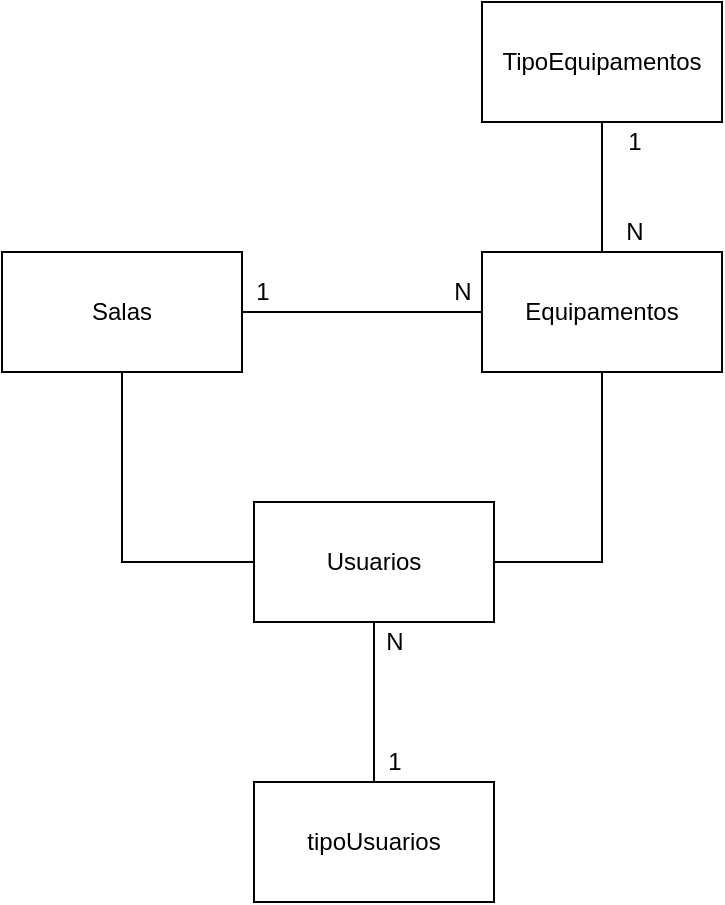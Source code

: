 <mxfile version="14.6.13" type="device" pages="2"><diagram id="Zsr2hlqD1hcVBy3ybhIA" name="Conceitual"><mxGraphModel dx="1024" dy="592" grid="1" gridSize="10" guides="1" tooltips="1" connect="1" arrows="1" fold="1" page="1" pageScale="1" pageWidth="827" pageHeight="1169" math="0" shadow="0"><root><mxCell id="0"/><mxCell id="1" parent="0"/><mxCell id="ZNLv7zjUptRaJZ4koSi--1" style="edgeStyle=orthogonalEdgeStyle;rounded=0;orthogonalLoop=1;jettySize=auto;html=1;entryX=0;entryY=0.5;entryDx=0;entryDy=0;endArrow=none;endFill=0;" parent="1" source="aLh57zyEg-aMdnWSwELv-1" target="aLh57zyEg-aMdnWSwELv-2" edge="1"><mxGeometry relative="1" as="geometry"/></mxCell><mxCell id="aLh57zyEg-aMdnWSwELv-1" value="Salas" style="rounded=0;whiteSpace=wrap;html=1;" parent="1" vertex="1"><mxGeometry x="234" y="505" width="120" height="60" as="geometry"/></mxCell><mxCell id="aLh57zyEg-aMdnWSwELv-2" value="Equipamentos" style="rounded=0;whiteSpace=wrap;html=1;" parent="1" vertex="1"><mxGeometry x="474" y="505" width="120" height="60" as="geometry"/></mxCell><mxCell id="WijQrdAdkHWXfBpiH4Fd-2" style="edgeStyle=orthogonalEdgeStyle;rounded=0;orthogonalLoop=1;jettySize=auto;html=1;entryX=0.5;entryY=0;entryDx=0;entryDy=0;endArrow=none;endFill=0;" parent="1" source="aLh57zyEg-aMdnWSwELv-3" target="WijQrdAdkHWXfBpiH4Fd-1" edge="1"><mxGeometry relative="1" as="geometry"/></mxCell><mxCell id="OA-KdjRkIJQvFcIRlBm8-6" style="edgeStyle=orthogonalEdgeStyle;rounded=0;orthogonalLoop=1;jettySize=auto;html=1;entryX=0.5;entryY=1;entryDx=0;entryDy=0;endArrow=none;endFill=0;" edge="1" parent="1" source="aLh57zyEg-aMdnWSwELv-3" target="aLh57zyEg-aMdnWSwELv-2"><mxGeometry relative="1" as="geometry"><Array as="points"><mxPoint x="534" y="660"/></Array></mxGeometry></mxCell><mxCell id="OA-KdjRkIJQvFcIRlBm8-7" style="edgeStyle=orthogonalEdgeStyle;rounded=0;orthogonalLoop=1;jettySize=auto;html=1;entryX=0.5;entryY=1;entryDx=0;entryDy=0;endArrow=none;endFill=0;" edge="1" parent="1" source="aLh57zyEg-aMdnWSwELv-3" target="aLh57zyEg-aMdnWSwELv-1"><mxGeometry relative="1" as="geometry"/></mxCell><mxCell id="aLh57zyEg-aMdnWSwELv-3" value="Usuarios" style="rounded=0;whiteSpace=wrap;html=1;" parent="1" vertex="1"><mxGeometry x="360" y="630" width="120" height="60" as="geometry"/></mxCell><mxCell id="ZNLv7zjUptRaJZ4koSi--2" value="1" style="text;html=1;align=center;verticalAlign=middle;resizable=0;points=[];autosize=1;strokeColor=none;" parent="1" vertex="1"><mxGeometry x="354" y="515" width="20" height="20" as="geometry"/></mxCell><mxCell id="ZNLv7zjUptRaJZ4koSi--3" value="N" style="text;html=1;align=center;verticalAlign=middle;resizable=0;points=[];autosize=1;strokeColor=none;" parent="1" vertex="1"><mxGeometry x="454" y="515" width="20" height="20" as="geometry"/></mxCell><mxCell id="WijQrdAdkHWXfBpiH4Fd-1" value="tipoUsuarios" style="rounded=0;whiteSpace=wrap;html=1;" parent="1" vertex="1"><mxGeometry x="360" y="770" width="120" height="60" as="geometry"/></mxCell><mxCell id="WijQrdAdkHWXfBpiH4Fd-3" value="1" style="text;html=1;align=center;verticalAlign=middle;resizable=0;points=[];autosize=1;strokeColor=none;" parent="1" vertex="1"><mxGeometry x="420" y="750" width="20" height="20" as="geometry"/></mxCell><mxCell id="WijQrdAdkHWXfBpiH4Fd-4" value="N" style="text;html=1;align=center;verticalAlign=middle;resizable=0;points=[];autosize=1;strokeColor=none;" parent="1" vertex="1"><mxGeometry x="420" y="690" width="20" height="20" as="geometry"/></mxCell><mxCell id="OA-KdjRkIJQvFcIRlBm8-3" style="edgeStyle=orthogonalEdgeStyle;rounded=0;orthogonalLoop=1;jettySize=auto;html=1;entryX=0.5;entryY=0;entryDx=0;entryDy=0;endArrow=none;endFill=0;" edge="1" parent="1" source="OA-KdjRkIJQvFcIRlBm8-1" target="aLh57zyEg-aMdnWSwELv-2"><mxGeometry relative="1" as="geometry"/></mxCell><mxCell id="OA-KdjRkIJQvFcIRlBm8-1" value="TipoEquipamentos" style="rounded=0;whiteSpace=wrap;html=1;" vertex="1" parent="1"><mxGeometry x="474" y="380" width="120" height="60" as="geometry"/></mxCell><mxCell id="OA-KdjRkIJQvFcIRlBm8-4" value="1" style="text;html=1;align=center;verticalAlign=middle;resizable=0;points=[];autosize=1;strokeColor=none;" vertex="1" parent="1"><mxGeometry x="540" y="440" width="20" height="20" as="geometry"/></mxCell><mxCell id="OA-KdjRkIJQvFcIRlBm8-5" value="N" style="text;html=1;align=center;verticalAlign=middle;resizable=0;points=[];autosize=1;strokeColor=none;" vertex="1" parent="1"><mxGeometry x="540" y="485" width="20" height="20" as="geometry"/></mxCell></root></mxGraphModel></diagram><diagram id="dBrlgHRnrA6MNWW7PhaG" name="Lógico"><mxGraphModel dx="2875" dy="1184" grid="1" gridSize="10" guides="1" tooltips="1" connect="1" arrows="1" fold="1" page="1" pageScale="1" pageWidth="827" pageHeight="1169" math="0" shadow="0"><root><mxCell id="EWxnPBiolRJYff1L8CzT-0"/><mxCell id="EWxnPBiolRJYff1L8CzT-1" parent="EWxnPBiolRJYff1L8CzT-0"/><mxCell id="EWxnPBiolRJYff1L8CzT-2" value="Sala" style="shape=table;startSize=30;container=1;collapsible=1;childLayout=tableLayout;fixedRows=1;rowLines=0;fontStyle=1;align=center;resizeLast=1;" parent="EWxnPBiolRJYff1L8CzT-1" vertex="1"><mxGeometry x="31" y="597" width="180" height="190" as="geometry"/></mxCell><mxCell id="EWxnPBiolRJYff1L8CzT-3" value="" style="shape=partialRectangle;collapsible=0;dropTarget=0;pointerEvents=0;fillColor=none;top=0;left=0;bottom=1;right=0;points=[[0,0.5],[1,0.5]];portConstraint=eastwest;" parent="EWxnPBiolRJYff1L8CzT-2" vertex="1"><mxGeometry y="30" width="180" height="30" as="geometry"/></mxCell><mxCell id="EWxnPBiolRJYff1L8CzT-4" value="PK" style="shape=partialRectangle;connectable=0;fillColor=none;top=0;left=0;bottom=0;right=0;fontStyle=1;overflow=hidden;" parent="EWxnPBiolRJYff1L8CzT-3" vertex="1"><mxGeometry width="30" height="30" as="geometry"/></mxCell><mxCell id="EWxnPBiolRJYff1L8CzT-5" value="idSala" style="shape=partialRectangle;connectable=0;fillColor=none;top=0;left=0;bottom=0;right=0;align=left;spacingLeft=6;fontStyle=5;overflow=hidden;" parent="EWxnPBiolRJYff1L8CzT-3" vertex="1"><mxGeometry x="30" width="150" height="30" as="geometry"/></mxCell><mxCell id="lr5bVpkyt4Qk7VxLdTbU-25" value="" style="shape=partialRectangle;collapsible=0;dropTarget=0;pointerEvents=0;fillColor=none;top=0;left=0;bottom=1;right=0;points=[[0,0.5],[1,0.5]];portConstraint=eastwest;" parent="EWxnPBiolRJYff1L8CzT-2" vertex="1"><mxGeometry y="60" width="180" height="30" as="geometry"/></mxCell><mxCell id="lr5bVpkyt4Qk7VxLdTbU-26" value="FK" style="shape=partialRectangle;connectable=0;fillColor=none;top=0;left=0;bottom=0;right=0;fontStyle=1;overflow=hidden;" parent="lr5bVpkyt4Qk7VxLdTbU-25" vertex="1"><mxGeometry width="30" height="30" as="geometry"/></mxCell><mxCell id="lr5bVpkyt4Qk7VxLdTbU-27" value="idUsuario" style="shape=partialRectangle;connectable=0;fillColor=none;top=0;left=0;bottom=0;right=0;align=left;spacingLeft=6;fontStyle=5;overflow=hidden;" parent="lr5bVpkyt4Qk7VxLdTbU-25" vertex="1"><mxGeometry x="30" width="150" height="30" as="geometry"/></mxCell><mxCell id="EWxnPBiolRJYff1L8CzT-6" value="" style="shape=partialRectangle;collapsible=0;dropTarget=0;pointerEvents=0;fillColor=none;top=0;left=0;bottom=0;right=0;points=[[0,0.5],[1,0.5]];portConstraint=eastwest;" parent="EWxnPBiolRJYff1L8CzT-2" vertex="1"><mxGeometry y="90" width="180" height="30" as="geometry"/></mxCell><mxCell id="EWxnPBiolRJYff1L8CzT-7" value="" style="shape=partialRectangle;connectable=0;fillColor=none;top=0;left=0;bottom=0;right=0;editable=1;overflow=hidden;" parent="EWxnPBiolRJYff1L8CzT-6" vertex="1"><mxGeometry width="30" height="30" as="geometry"/></mxCell><mxCell id="EWxnPBiolRJYff1L8CzT-8" value="andar" style="shape=partialRectangle;connectable=0;fillColor=none;top=0;left=0;bottom=0;right=0;align=left;spacingLeft=6;overflow=hidden;" parent="EWxnPBiolRJYff1L8CzT-6" vertex="1"><mxGeometry x="30" width="150" height="30" as="geometry"/></mxCell><mxCell id="EWxnPBiolRJYff1L8CzT-9" value="" style="shape=partialRectangle;collapsible=0;dropTarget=0;pointerEvents=0;fillColor=none;top=0;left=0;bottom=0;right=0;points=[[0,0.5],[1,0.5]];portConstraint=eastwest;" parent="EWxnPBiolRJYff1L8CzT-2" vertex="1"><mxGeometry y="120" width="180" height="30" as="geometry"/></mxCell><mxCell id="EWxnPBiolRJYff1L8CzT-10" value="" style="shape=partialRectangle;connectable=0;fillColor=none;top=0;left=0;bottom=0;right=0;editable=1;overflow=hidden;" parent="EWxnPBiolRJYff1L8CzT-9" vertex="1"><mxGeometry width="30" height="30" as="geometry"/></mxCell><mxCell id="EWxnPBiolRJYff1L8CzT-11" value="nome" style="shape=partialRectangle;connectable=0;fillColor=none;top=0;left=0;bottom=0;right=0;align=left;spacingLeft=6;overflow=hidden;" parent="EWxnPBiolRJYff1L8CzT-9" vertex="1"><mxGeometry x="30" width="150" height="30" as="geometry"/></mxCell><mxCell id="EWxnPBiolRJYff1L8CzT-12" value="" style="shape=partialRectangle;collapsible=0;dropTarget=0;pointerEvents=0;fillColor=none;top=0;left=0;bottom=0;right=0;points=[[0,0.5],[1,0.5]];portConstraint=eastwest;" parent="EWxnPBiolRJYff1L8CzT-2" vertex="1"><mxGeometry y="150" width="180" height="30" as="geometry"/></mxCell><mxCell id="EWxnPBiolRJYff1L8CzT-13" value="" style="shape=partialRectangle;connectable=0;fillColor=none;top=0;left=0;bottom=0;right=0;editable=1;overflow=hidden;" parent="EWxnPBiolRJYff1L8CzT-12" vertex="1"><mxGeometry width="30" height="30" as="geometry"/></mxCell><mxCell id="EWxnPBiolRJYff1L8CzT-14" value="metragem" style="shape=partialRectangle;connectable=0;fillColor=none;top=0;left=0;bottom=0;right=0;align=left;spacingLeft=6;overflow=hidden;" parent="EWxnPBiolRJYff1L8CzT-12" vertex="1"><mxGeometry x="30" width="150" height="30" as="geometry"/></mxCell><mxCell id="EWxnPBiolRJYff1L8CzT-15" value="Equipamento" style="shape=table;startSize=30;container=1;collapsible=1;childLayout=tableLayout;fixedRows=1;rowLines=0;fontStyle=1;align=center;resizeLast=1;" parent="EWxnPBiolRJYff1L8CzT-1" vertex="1"><mxGeometry x="281" y="507" width="180" height="300" as="geometry"/></mxCell><mxCell id="EWxnPBiolRJYff1L8CzT-16" value="" style="shape=partialRectangle;collapsible=0;dropTarget=0;pointerEvents=0;fillColor=none;top=0;left=0;bottom=1;right=0;points=[[0,0.5],[1,0.5]];portConstraint=eastwest;" parent="EWxnPBiolRJYff1L8CzT-15" vertex="1"><mxGeometry y="30" width="180" height="30" as="geometry"/></mxCell><mxCell id="EWxnPBiolRJYff1L8CzT-17" value="PK" style="shape=partialRectangle;connectable=0;fillColor=none;top=0;left=0;bottom=0;right=0;fontStyle=1;overflow=hidden;" parent="EWxnPBiolRJYff1L8CzT-16" vertex="1"><mxGeometry width="30" height="30" as="geometry"/></mxCell><mxCell id="EWxnPBiolRJYff1L8CzT-18" value="idEquipamento" style="shape=partialRectangle;connectable=0;fillColor=none;top=0;left=0;bottom=0;right=0;align=left;spacingLeft=6;fontStyle=5;overflow=hidden;" parent="EWxnPBiolRJYff1L8CzT-16" vertex="1"><mxGeometry x="30" width="150" height="30" as="geometry"/></mxCell><mxCell id="lr5bVpkyt4Qk7VxLdTbU-30" value="" style="shape=partialRectangle;collapsible=0;dropTarget=0;pointerEvents=0;fillColor=none;top=0;left=0;bottom=1;right=0;points=[[0,0.5],[1,0.5]];portConstraint=eastwest;" parent="EWxnPBiolRJYff1L8CzT-15" vertex="1"><mxGeometry y="60" width="180" height="30" as="geometry"/></mxCell><mxCell id="lr5bVpkyt4Qk7VxLdTbU-31" value="FK" style="shape=partialRectangle;connectable=0;fillColor=none;top=0;left=0;bottom=0;right=0;fontStyle=1;overflow=hidden;" parent="lr5bVpkyt4Qk7VxLdTbU-30" vertex="1"><mxGeometry width="30" height="30" as="geometry"/></mxCell><mxCell id="lr5bVpkyt4Qk7VxLdTbU-32" value="idUsuario" style="shape=partialRectangle;connectable=0;fillColor=none;top=0;left=0;bottom=0;right=0;align=left;spacingLeft=6;fontStyle=5;overflow=hidden;" parent="lr5bVpkyt4Qk7VxLdTbU-30" vertex="1"><mxGeometry x="30" width="150" height="30" as="geometry"/></mxCell><mxCell id="EWxnPBiolRJYff1L8CzT-49" value="" style="shape=partialRectangle;collapsible=0;dropTarget=0;pointerEvents=0;fillColor=none;top=0;left=0;bottom=1;right=0;points=[[0,0.5],[1,0.5]];portConstraint=eastwest;" parent="EWxnPBiolRJYff1L8CzT-15" vertex="1"><mxGeometry y="90" width="180" height="30" as="geometry"/></mxCell><mxCell id="EWxnPBiolRJYff1L8CzT-50" value="FK" style="shape=partialRectangle;connectable=0;fillColor=none;top=0;left=0;bottom=0;right=0;fontStyle=1;overflow=hidden;" parent="EWxnPBiolRJYff1L8CzT-49" vertex="1"><mxGeometry width="30" height="30" as="geometry"/></mxCell><mxCell id="EWxnPBiolRJYff1L8CzT-51" value="idSala" style="shape=partialRectangle;connectable=0;fillColor=none;top=0;left=0;bottom=0;right=0;align=left;spacingLeft=6;fontStyle=5;overflow=hidden;" parent="EWxnPBiolRJYff1L8CzT-49" vertex="1"><mxGeometry x="30" width="150" height="30" as="geometry"/></mxCell><mxCell id="lr5bVpkyt4Qk7VxLdTbU-15" value="" style="shape=partialRectangle;collapsible=0;dropTarget=0;pointerEvents=0;fillColor=none;top=0;left=0;bottom=1;right=0;points=[[0,0.5],[1,0.5]];portConstraint=eastwest;" parent="EWxnPBiolRJYff1L8CzT-15" vertex="1"><mxGeometry y="120" width="180" height="30" as="geometry"/></mxCell><mxCell id="lr5bVpkyt4Qk7VxLdTbU-16" value="FK" style="shape=partialRectangle;connectable=0;fillColor=none;top=0;left=0;bottom=0;right=0;fontStyle=1;overflow=hidden;" parent="lr5bVpkyt4Qk7VxLdTbU-15" vertex="1"><mxGeometry width="30" height="30" as="geometry"/></mxCell><mxCell id="lr5bVpkyt4Qk7VxLdTbU-17" value="idTipoEquipamento" style="shape=partialRectangle;connectable=0;fillColor=none;top=0;left=0;bottom=0;right=0;align=left;spacingLeft=6;fontStyle=5;overflow=hidden;" parent="lr5bVpkyt4Qk7VxLdTbU-15" vertex="1"><mxGeometry x="30" width="150" height="30" as="geometry"/></mxCell><mxCell id="EWxnPBiolRJYff1L8CzT-19" value="" style="shape=partialRectangle;collapsible=0;dropTarget=0;pointerEvents=0;fillColor=none;top=0;left=0;bottom=0;right=0;points=[[0,0.5],[1,0.5]];portConstraint=eastwest;" parent="EWxnPBiolRJYff1L8CzT-15" vertex="1"><mxGeometry y="150" width="180" height="30" as="geometry"/></mxCell><mxCell id="EWxnPBiolRJYff1L8CzT-20" value="" style="shape=partialRectangle;connectable=0;fillColor=none;top=0;left=0;bottom=0;right=0;editable=1;overflow=hidden;" parent="EWxnPBiolRJYff1L8CzT-19" vertex="1"><mxGeometry width="30" height="30" as="geometry"/></mxCell><mxCell id="EWxnPBiolRJYff1L8CzT-21" value="marca" style="shape=partialRectangle;connectable=0;fillColor=none;top=0;left=0;bottom=0;right=0;align=left;spacingLeft=6;overflow=hidden;" parent="EWxnPBiolRJYff1L8CzT-19" vertex="1"><mxGeometry x="30" width="150" height="30" as="geometry"/></mxCell><mxCell id="EWxnPBiolRJYff1L8CzT-25" value="" style="shape=partialRectangle;collapsible=0;dropTarget=0;pointerEvents=0;fillColor=none;top=0;left=0;bottom=0;right=0;points=[[0,0.5],[1,0.5]];portConstraint=eastwest;" parent="EWxnPBiolRJYff1L8CzT-15" vertex="1"><mxGeometry y="180" width="180" height="50" as="geometry"/></mxCell><mxCell id="EWxnPBiolRJYff1L8CzT-26" value="" style="shape=partialRectangle;connectable=0;fillColor=none;top=0;left=0;bottom=0;right=0;editable=1;overflow=hidden;" parent="EWxnPBiolRJYff1L8CzT-25" vertex="1"><mxGeometry width="30" height="50" as="geometry"/></mxCell><mxCell id="EWxnPBiolRJYff1L8CzT-27" value="numeroSerie" style="shape=partialRectangle;connectable=0;fillColor=none;top=0;left=0;bottom=0;right=0;align=left;spacingLeft=6;overflow=hidden;" parent="EWxnPBiolRJYff1L8CzT-25" vertex="1"><mxGeometry x="30" width="150" height="50" as="geometry"/></mxCell><mxCell id="ICNZd-5A5bACy4H8oLld-0" value="" style="shape=partialRectangle;collapsible=0;dropTarget=0;pointerEvents=0;fillColor=none;top=0;left=0;bottom=0;right=0;points=[[0,0.5],[1,0.5]];portConstraint=eastwest;" parent="EWxnPBiolRJYff1L8CzT-15" vertex="1"><mxGeometry y="230" width="180" height="30" as="geometry"/></mxCell><mxCell id="ICNZd-5A5bACy4H8oLld-1" value="" style="shape=partialRectangle;connectable=0;fillColor=none;top=0;left=0;bottom=0;right=0;editable=1;overflow=hidden;" parent="ICNZd-5A5bACy4H8oLld-0" vertex="1"><mxGeometry width="30" height="30" as="geometry"/></mxCell><mxCell id="ICNZd-5A5bACy4H8oLld-2" value="descricao" style="shape=partialRectangle;connectable=0;fillColor=none;top=0;left=0;bottom=0;right=0;align=left;spacingLeft=6;overflow=hidden;" parent="ICNZd-5A5bACy4H8oLld-0" vertex="1"><mxGeometry x="30" width="150" height="30" as="geometry"/></mxCell><mxCell id="EWxnPBiolRJYff1L8CzT-28" value="" style="shape=partialRectangle;collapsible=0;dropTarget=0;pointerEvents=0;fillColor=none;top=0;left=0;bottom=0;right=0;points=[[0,0.5],[1,0.5]];portConstraint=eastwest;" parent="EWxnPBiolRJYff1L8CzT-15" vertex="1"><mxGeometry y="260" width="180" height="30" as="geometry"/></mxCell><mxCell id="EWxnPBiolRJYff1L8CzT-29" value="" style="shape=partialRectangle;connectable=0;fillColor=none;top=0;left=0;bottom=0;right=0;editable=1;overflow=hidden;" parent="EWxnPBiolRJYff1L8CzT-28" vertex="1"><mxGeometry width="30" height="30" as="geometry"/></mxCell><mxCell id="EWxnPBiolRJYff1L8CzT-30" value="ativo" style="shape=partialRectangle;connectable=0;fillColor=none;top=0;left=0;bottom=0;right=0;align=left;spacingLeft=6;overflow=hidden;" parent="EWxnPBiolRJYff1L8CzT-28" vertex="1"><mxGeometry x="30" width="150" height="30" as="geometry"/></mxCell><mxCell id="EWxnPBiolRJYff1L8CzT-52" value="" style="edgeStyle=entityRelationEdgeStyle;fontSize=12;html=1;endArrow=ERoneToMany;exitX=1;exitY=0.5;exitDx=0;exitDy=0;entryX=0;entryY=0.5;entryDx=0;entryDy=0;" parent="EWxnPBiolRJYff1L8CzT-1" source="EWxnPBiolRJYff1L8CzT-3" target="EWxnPBiolRJYff1L8CzT-49" edge="1"><mxGeometry width="100" height="100" relative="1" as="geometry"><mxPoint x="151" y="857" as="sourcePoint"/><mxPoint x="251" y="757" as="targetPoint"/></mxGeometry></mxCell><mxCell id="EWxnPBiolRJYff1L8CzT-53" value="Usuario" style="shape=table;startSize=30;container=1;collapsible=1;childLayout=tableLayout;fixedRows=1;rowLines=0;fontStyle=1;align=center;resizeLast=1;" parent="EWxnPBiolRJYff1L8CzT-1" vertex="1"><mxGeometry x="-210" y="437" width="180" height="190" as="geometry"/></mxCell><mxCell id="EWxnPBiolRJYff1L8CzT-54" value="" style="shape=partialRectangle;collapsible=0;dropTarget=0;pointerEvents=0;fillColor=none;top=0;left=0;bottom=1;right=0;points=[[0,0.5],[1,0.5]];portConstraint=eastwest;" parent="EWxnPBiolRJYff1L8CzT-53" vertex="1"><mxGeometry y="30" width="180" height="30" as="geometry"/></mxCell><mxCell id="EWxnPBiolRJYff1L8CzT-55" value="PK" style="shape=partialRectangle;connectable=0;fillColor=none;top=0;left=0;bottom=0;right=0;fontStyle=1;overflow=hidden;" parent="EWxnPBiolRJYff1L8CzT-54" vertex="1"><mxGeometry width="30" height="30" as="geometry"/></mxCell><mxCell id="EWxnPBiolRJYff1L8CzT-56" value="idUsuario" style="shape=partialRectangle;connectable=0;fillColor=none;top=0;left=0;bottom=0;right=0;align=left;spacingLeft=6;fontStyle=5;overflow=hidden;" parent="EWxnPBiolRJYff1L8CzT-54" vertex="1"><mxGeometry x="30" width="150" height="30" as="geometry"/></mxCell><mxCell id="kJVp7n4y_3QBtBfCExIh-13" value="" style="shape=partialRectangle;collapsible=0;dropTarget=0;pointerEvents=0;fillColor=none;top=0;left=0;bottom=1;right=0;points=[[0,0.5],[1,0.5]];portConstraint=eastwest;" parent="EWxnPBiolRJYff1L8CzT-53" vertex="1"><mxGeometry y="60" width="180" height="30" as="geometry"/></mxCell><mxCell id="kJVp7n4y_3QBtBfCExIh-14" value="FK" style="shape=partialRectangle;connectable=0;fillColor=none;top=0;left=0;bottom=0;right=0;fontStyle=1;overflow=hidden;" parent="kJVp7n4y_3QBtBfCExIh-13" vertex="1"><mxGeometry width="30" height="30" as="geometry"/></mxCell><mxCell id="kJVp7n4y_3QBtBfCExIh-15" value="idTipoUsuario" style="shape=partialRectangle;connectable=0;fillColor=none;top=0;left=0;bottom=0;right=0;align=left;spacingLeft=6;fontStyle=5;overflow=hidden;" parent="kJVp7n4y_3QBtBfCExIh-13" vertex="1"><mxGeometry x="30" width="150" height="30" as="geometry"/></mxCell><mxCell id="EWxnPBiolRJYff1L8CzT-57" value="" style="shape=partialRectangle;collapsible=0;dropTarget=0;pointerEvents=0;fillColor=none;top=0;left=0;bottom=0;right=0;points=[[0,0.5],[1,0.5]];portConstraint=eastwest;" parent="EWxnPBiolRJYff1L8CzT-53" vertex="1"><mxGeometry y="90" width="180" height="30" as="geometry"/></mxCell><mxCell id="EWxnPBiolRJYff1L8CzT-58" value="" style="shape=partialRectangle;connectable=0;fillColor=none;top=0;left=0;bottom=0;right=0;editable=1;overflow=hidden;" parent="EWxnPBiolRJYff1L8CzT-57" vertex="1"><mxGeometry width="30" height="30" as="geometry"/></mxCell><mxCell id="EWxnPBiolRJYff1L8CzT-59" value="email" style="shape=partialRectangle;connectable=0;fillColor=none;top=0;left=0;bottom=0;right=0;align=left;spacingLeft=6;overflow=hidden;" parent="EWxnPBiolRJYff1L8CzT-57" vertex="1"><mxGeometry x="30" width="150" height="30" as="geometry"/></mxCell><mxCell id="EWxnPBiolRJYff1L8CzT-60" value="" style="shape=partialRectangle;collapsible=0;dropTarget=0;pointerEvents=0;fillColor=none;top=0;left=0;bottom=0;right=0;points=[[0,0.5],[1,0.5]];portConstraint=eastwest;" parent="EWxnPBiolRJYff1L8CzT-53" vertex="1"><mxGeometry y="120" width="180" height="30" as="geometry"/></mxCell><mxCell id="EWxnPBiolRJYff1L8CzT-61" value="" style="shape=partialRectangle;connectable=0;fillColor=none;top=0;left=0;bottom=0;right=0;editable=1;overflow=hidden;" parent="EWxnPBiolRJYff1L8CzT-60" vertex="1"><mxGeometry width="30" height="30" as="geometry"/></mxCell><mxCell id="EWxnPBiolRJYff1L8CzT-62" value="senha" style="shape=partialRectangle;connectable=0;fillColor=none;top=0;left=0;bottom=0;right=0;align=left;spacingLeft=6;overflow=hidden;" parent="EWxnPBiolRJYff1L8CzT-60" vertex="1"><mxGeometry x="30" width="150" height="30" as="geometry"/></mxCell><mxCell id="EWxnPBiolRJYff1L8CzT-63" value="" style="shape=partialRectangle;collapsible=0;dropTarget=0;pointerEvents=0;fillColor=none;top=0;left=0;bottom=0;right=0;points=[[0,0.5],[1,0.5]];portConstraint=eastwest;" parent="EWxnPBiolRJYff1L8CzT-53" vertex="1"><mxGeometry y="150" width="180" height="30" as="geometry"/></mxCell><mxCell id="EWxnPBiolRJYff1L8CzT-64" value="" style="shape=partialRectangle;connectable=0;fillColor=none;top=0;left=0;bottom=0;right=0;editable=1;overflow=hidden;" parent="EWxnPBiolRJYff1L8CzT-63" vertex="1"><mxGeometry width="30" height="30" as="geometry"/></mxCell><mxCell id="EWxnPBiolRJYff1L8CzT-65" value="nome" style="shape=partialRectangle;connectable=0;fillColor=none;top=0;left=0;bottom=0;right=0;align=left;spacingLeft=6;overflow=hidden;" parent="EWxnPBiolRJYff1L8CzT-63" vertex="1"><mxGeometry x="30" width="150" height="30" as="geometry"/></mxCell><mxCell id="kJVp7n4y_3QBtBfCExIh-0" value="TipoUsuario" style="shape=table;startSize=30;container=1;collapsible=1;childLayout=tableLayout;fixedRows=1;rowLines=0;fontStyle=1;align=center;resizeLast=1;" parent="EWxnPBiolRJYff1L8CzT-1" vertex="1"><mxGeometry x="-450" y="267" width="180" height="100" as="geometry"/></mxCell><mxCell id="kJVp7n4y_3QBtBfCExIh-1" value="" style="shape=partialRectangle;collapsible=0;dropTarget=0;pointerEvents=0;fillColor=none;top=0;left=0;bottom=1;right=0;points=[[0,0.5],[1,0.5]];portConstraint=eastwest;" parent="kJVp7n4y_3QBtBfCExIh-0" vertex="1"><mxGeometry y="30" width="180" height="30" as="geometry"/></mxCell><mxCell id="kJVp7n4y_3QBtBfCExIh-2" value="PK" style="shape=partialRectangle;connectable=0;fillColor=none;top=0;left=0;bottom=0;right=0;fontStyle=1;overflow=hidden;" parent="kJVp7n4y_3QBtBfCExIh-1" vertex="1"><mxGeometry width="30" height="30" as="geometry"/></mxCell><mxCell id="kJVp7n4y_3QBtBfCExIh-3" value="idTipoUsuario" style="shape=partialRectangle;connectable=0;fillColor=none;top=0;left=0;bottom=0;right=0;align=left;spacingLeft=6;fontStyle=5;overflow=hidden;" parent="kJVp7n4y_3QBtBfCExIh-1" vertex="1"><mxGeometry x="30" width="150" height="30" as="geometry"/></mxCell><mxCell id="kJVp7n4y_3QBtBfCExIh-4" value="" style="shape=partialRectangle;collapsible=0;dropTarget=0;pointerEvents=0;fillColor=none;top=0;left=0;bottom=0;right=0;points=[[0,0.5],[1,0.5]];portConstraint=eastwest;" parent="kJVp7n4y_3QBtBfCExIh-0" vertex="1"><mxGeometry y="60" width="180" height="30" as="geometry"/></mxCell><mxCell id="kJVp7n4y_3QBtBfCExIh-5" value="" style="shape=partialRectangle;connectable=0;fillColor=none;top=0;left=0;bottom=0;right=0;editable=1;overflow=hidden;" parent="kJVp7n4y_3QBtBfCExIh-4" vertex="1"><mxGeometry width="30" height="30" as="geometry"/></mxCell><mxCell id="kJVp7n4y_3QBtBfCExIh-6" value="tipoUsuario" style="shape=partialRectangle;connectable=0;fillColor=none;top=0;left=0;bottom=0;right=0;align=left;spacingLeft=6;overflow=hidden;" parent="kJVp7n4y_3QBtBfCExIh-4" vertex="1"><mxGeometry x="30" width="150" height="30" as="geometry"/></mxCell><mxCell id="kJVp7n4y_3QBtBfCExIh-16" value="" style="edgeStyle=entityRelationEdgeStyle;fontSize=12;html=1;endArrow=ERoneToMany;exitX=1;exitY=0.5;exitDx=0;exitDy=0;entryX=0;entryY=0.5;entryDx=0;entryDy=0;" parent="EWxnPBiolRJYff1L8CzT-1" source="kJVp7n4y_3QBtBfCExIh-1" target="kJVp7n4y_3QBtBfCExIh-13" edge="1"><mxGeometry width="100" height="100" relative="1" as="geometry"><mxPoint x="-364" y="267" as="sourcePoint"/><mxPoint x="-264" y="167" as="targetPoint"/></mxGeometry></mxCell><mxCell id="lr5bVpkyt4Qk7VxLdTbU-0" value="TipoEquipamento" style="shape=table;startSize=30;container=1;collapsible=1;childLayout=tableLayout;fixedRows=1;rowLines=0;fontStyle=1;align=center;resizeLast=1;" parent="EWxnPBiolRJYff1L8CzT-1" vertex="1"><mxGeometry x="31" y="830" width="180" height="100" as="geometry"/></mxCell><mxCell id="lr5bVpkyt4Qk7VxLdTbU-1" value="" style="shape=partialRectangle;collapsible=0;dropTarget=0;pointerEvents=0;fillColor=none;top=0;left=0;bottom=1;right=0;points=[[0,0.5],[1,0.5]];portConstraint=eastwest;" parent="lr5bVpkyt4Qk7VxLdTbU-0" vertex="1"><mxGeometry y="30" width="180" height="30" as="geometry"/></mxCell><mxCell id="lr5bVpkyt4Qk7VxLdTbU-2" value="PK" style="shape=partialRectangle;connectable=0;fillColor=none;top=0;left=0;bottom=0;right=0;fontStyle=1;overflow=hidden;" parent="lr5bVpkyt4Qk7VxLdTbU-1" vertex="1"><mxGeometry width="30" height="30" as="geometry"/></mxCell><mxCell id="lr5bVpkyt4Qk7VxLdTbU-3" value="idTipoEquipamento" style="shape=partialRectangle;connectable=0;fillColor=none;top=0;left=0;bottom=0;right=0;align=left;spacingLeft=6;fontStyle=5;overflow=hidden;" parent="lr5bVpkyt4Qk7VxLdTbU-1" vertex="1"><mxGeometry x="30" width="150" height="30" as="geometry"/></mxCell><mxCell id="lr5bVpkyt4Qk7VxLdTbU-4" value="" style="shape=partialRectangle;collapsible=0;dropTarget=0;pointerEvents=0;fillColor=none;top=0;left=0;bottom=0;right=0;points=[[0,0.5],[1,0.5]];portConstraint=eastwest;" parent="lr5bVpkyt4Qk7VxLdTbU-0" vertex="1"><mxGeometry y="60" width="180" height="30" as="geometry"/></mxCell><mxCell id="lr5bVpkyt4Qk7VxLdTbU-5" value="" style="shape=partialRectangle;connectable=0;fillColor=none;top=0;left=0;bottom=0;right=0;editable=1;overflow=hidden;" parent="lr5bVpkyt4Qk7VxLdTbU-4" vertex="1"><mxGeometry width="30" height="30" as="geometry"/></mxCell><mxCell id="lr5bVpkyt4Qk7VxLdTbU-6" value="tipoEquipamento" style="shape=partialRectangle;connectable=0;fillColor=none;top=0;left=0;bottom=0;right=0;align=left;spacingLeft=6;overflow=hidden;" parent="lr5bVpkyt4Qk7VxLdTbU-4" vertex="1"><mxGeometry x="30" width="150" height="30" as="geometry"/></mxCell><mxCell id="lr5bVpkyt4Qk7VxLdTbU-13" value="" style="edgeStyle=entityRelationEdgeStyle;fontSize=12;html=1;endArrow=ERoneToMany;exitX=1;exitY=0.5;exitDx=0;exitDy=0;entryX=0;entryY=0.5;entryDx=0;entryDy=0;" parent="EWxnPBiolRJYff1L8CzT-1" source="lr5bVpkyt4Qk7VxLdTbU-1" target="lr5bVpkyt4Qk7VxLdTbU-15" edge="1"><mxGeometry width="100" height="100" relative="1" as="geometry"><mxPoint x="171" y="587" as="sourcePoint"/><mxPoint x="257" y="547" as="targetPoint"/></mxGeometry></mxCell><mxCell id="lr5bVpkyt4Qk7VxLdTbU-28" value="" style="edgeStyle=entityRelationEdgeStyle;fontSize=12;html=1;endArrow=ERoneToMany;exitX=1;exitY=0.5;exitDx=0;exitDy=0;entryX=0;entryY=0.5;entryDx=0;entryDy=0;" parent="EWxnPBiolRJYff1L8CzT-1" source="EWxnPBiolRJYff1L8CzT-54" target="lr5bVpkyt4Qk7VxLdTbU-25" edge="1"><mxGeometry width="100" height="100" relative="1" as="geometry"><mxPoint x="-63" y="717" as="sourcePoint"/><mxPoint x="37" y="617" as="targetPoint"/></mxGeometry></mxCell><mxCell id="lr5bVpkyt4Qk7VxLdTbU-29" value="" style="edgeStyle=entityRelationEdgeStyle;fontSize=12;html=1;endArrow=ERoneToMany;exitX=1;exitY=0.5;exitDx=0;exitDy=0;entryX=0;entryY=0.5;entryDx=0;entryDy=0;" parent="EWxnPBiolRJYff1L8CzT-1" source="EWxnPBiolRJYff1L8CzT-54" target="lr5bVpkyt4Qk7VxLdTbU-30" edge="1"><mxGeometry width="100" height="100" relative="1" as="geometry"><mxPoint x="-63" y="717" as="sourcePoint"/><mxPoint x="157" y="557" as="targetPoint"/></mxGeometry></mxCell></root></mxGraphModel></diagram></mxfile>